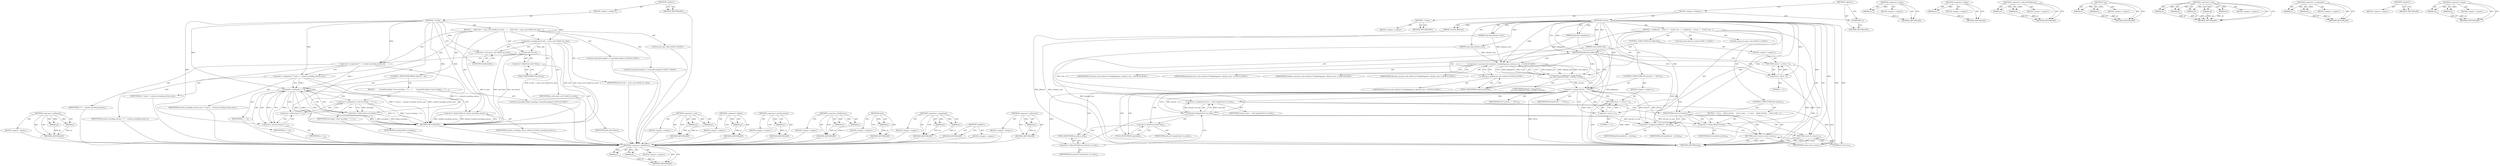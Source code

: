 digraph "&lt;operator&gt;.equals" {
vulnerable_83 [label=<(METHOD,&lt;operator&gt;.notEquals)>];
vulnerable_84 [label=<(PARAM,p1)>];
vulnerable_85 [label=<(PARAM,p2)>];
vulnerable_86 [label=<(BLOCK,&lt;empty&gt;,&lt;empty&gt;)>];
vulnerable_87 [label=<(METHOD_RETURN,ANY)>];
vulnerable_6 [label=<(METHOD,&lt;global&gt;)<SUB>1</SUB>>];
vulnerable_7 [label=<(BLOCK,&lt;empty&gt;,&lt;empty&gt;)<SUB>1</SUB>>];
vulnerable_8 [label=<(METHOD,~Track)<SUB>1</SUB>>];
vulnerable_9 [label=<(BLOCK,{
    Info&amp; info = const_cast&lt;Info&amp;&gt;(m_info);
 ...,{
    Info&amp; info = const_cast&lt;Info&amp;&gt;(m_info);
 ...)<SUB>2</SUB>>];
vulnerable_10 [label="<(LOCAL,Info info: Info)<SUB>3</SUB>>"];
vulnerable_11 [label=<(&lt;operator&gt;.assignment,&amp; info = const_cast&lt;Info&amp;&gt;(m_info))<SUB>3</SUB>>];
vulnerable_12 [label=<(IDENTIFIER,info,&amp; info = const_cast&lt;Info&amp;&gt;(m_info))<SUB>3</SUB>>];
vulnerable_13 [label=<(&lt;operator&gt;.cast,const_cast&lt;Info&amp;&gt;(m_info))<SUB>3</SUB>>];
vulnerable_14 [label=<(UNKNOWN,Info&amp;,Info&amp;)<SUB>3</SUB>>];
vulnerable_15 [label=<(IDENTIFIER,m_info,const_cast&lt;Info&amp;&gt;(m_info))<SUB>3</SUB>>];
vulnerable_16 [label=<(Clear,info.Clear())<SUB>4</SUB>>];
vulnerable_17 [label=<(&lt;operator&gt;.fieldAccess,info.Clear)<SUB>4</SUB>>];
vulnerable_18 [label=<(IDENTIFIER,info,info.Clear())<SUB>4</SUB>>];
vulnerable_19 [label=<(FIELD_IDENTIFIER,Clear,Clear)<SUB>4</SUB>>];
vulnerable_20 [label="<(LOCAL,ContentEncoding** i: ContentEncoding**)<SUB>6</SUB>>"];
vulnerable_21 [label=<(&lt;operator&gt;.assignment,** i = content_encoding_entries_)<SUB>6</SUB>>];
vulnerable_22 [label=<(IDENTIFIER,i,** i = content_encoding_entries_)<SUB>6</SUB>>];
vulnerable_23 [label=<(IDENTIFIER,content_encoding_entries_,** i = content_encoding_entries_)<SUB>6</SUB>>];
vulnerable_24 [label="<(LOCAL,ContentEncoding** j: ContentEncoding**)<SUB>7</SUB>>"];
vulnerable_25 [label=<(&lt;operator&gt;.assignment,** const j = content_encoding_entries_end_)<SUB>7</SUB>>];
vulnerable_26 [label=<(IDENTIFIER,j,** const j = content_encoding_entries_end_)<SUB>7</SUB>>];
vulnerable_27 [label=<(IDENTIFIER,content_encoding_entries_end_,** const j = content_encoding_entries_end_)<SUB>7</SUB>>];
vulnerable_28 [label=<(CONTROL_STRUCTURE,WHILE,while (i != j))<SUB>9</SUB>>];
vulnerable_29 [label=<(&lt;operator&gt;.notEquals,i != j)<SUB>9</SUB>>];
vulnerable_30 [label=<(IDENTIFIER,i,i != j)<SUB>9</SUB>>];
vulnerable_31 [label=<(IDENTIFIER,j,i != j)<SUB>9</SUB>>];
vulnerable_32 [label=<(BLOCK,{
        ContentEncoding* const encoding = *i+...,{
        ContentEncoding* const encoding = *i+...)<SUB>9</SUB>>];
vulnerable_33 [label="<(LOCAL,ContentEncoding* encoding: ContentEncoding*)<SUB>10</SUB>>"];
vulnerable_34 [label=<(&lt;operator&gt;.assignment,* const encoding = *i++)<SUB>10</SUB>>];
vulnerable_35 [label=<(IDENTIFIER,encoding,* const encoding = *i++)<SUB>10</SUB>>];
vulnerable_36 [label=<(&lt;operator&gt;.indirection,*i++)<SUB>10</SUB>>];
vulnerable_37 [label=<(&lt;operator&gt;.postIncrement,i++)<SUB>10</SUB>>];
vulnerable_38 [label=<(IDENTIFIER,i,i++)<SUB>10</SUB>>];
vulnerable_39 [label=<(&lt;operator&gt;.delete,delete encoding)<SUB>11</SUB>>];
vulnerable_40 [label=<(IDENTIFIER,encoding,delete encoding)<SUB>11</SUB>>];
vulnerable_41 [label=<(&lt;operator&gt;.delete,delete [] content_encoding_entries_)<SUB>14</SUB>>];
vulnerable_42 [label=<(IDENTIFIER,content_encoding_entries_,delete [] content_encoding_entries_)<SUB>14</SUB>>];
vulnerable_43 [label=<(METHOD_RETURN,ANY)<SUB>1</SUB>>];
vulnerable_45 [label=<(METHOD_RETURN,ANY)<SUB>1</SUB>>];
vulnerable_69 [label=<(METHOD,&lt;operator&gt;.cast)>];
vulnerable_70 [label=<(PARAM,p1)>];
vulnerable_71 [label=<(PARAM,p2)>];
vulnerable_72 [label=<(BLOCK,&lt;empty&gt;,&lt;empty&gt;)>];
vulnerable_73 [label=<(METHOD_RETURN,ANY)>];
vulnerable_96 [label=<(METHOD,&lt;operator&gt;.delete)>];
vulnerable_97 [label=<(PARAM,p1)>];
vulnerable_98 [label=<(BLOCK,&lt;empty&gt;,&lt;empty&gt;)>];
vulnerable_99 [label=<(METHOD_RETURN,ANY)>];
vulnerable_92 [label=<(METHOD,&lt;operator&gt;.postIncrement)>];
vulnerable_93 [label=<(PARAM,p1)>];
vulnerable_94 [label=<(BLOCK,&lt;empty&gt;,&lt;empty&gt;)>];
vulnerable_95 [label=<(METHOD_RETURN,ANY)>];
vulnerable_78 [label=<(METHOD,&lt;operator&gt;.fieldAccess)>];
vulnerable_79 [label=<(PARAM,p1)>];
vulnerable_80 [label=<(PARAM,p2)>];
vulnerable_81 [label=<(BLOCK,&lt;empty&gt;,&lt;empty&gt;)>];
vulnerable_82 [label=<(METHOD_RETURN,ANY)>];
vulnerable_74 [label=<(METHOD,Clear)>];
vulnerable_75 [label=<(PARAM,p1)>];
vulnerable_76 [label=<(BLOCK,&lt;empty&gt;,&lt;empty&gt;)>];
vulnerable_77 [label=<(METHOD_RETURN,ANY)>];
vulnerable_64 [label=<(METHOD,&lt;operator&gt;.assignment)>];
vulnerable_65 [label=<(PARAM,p1)>];
vulnerable_66 [label=<(PARAM,p2)>];
vulnerable_67 [label=<(BLOCK,&lt;empty&gt;,&lt;empty&gt;)>];
vulnerable_68 [label=<(METHOD_RETURN,ANY)>];
vulnerable_58 [label=<(METHOD,&lt;global&gt;)<SUB>1</SUB>>];
vulnerable_59 [label=<(BLOCK,&lt;empty&gt;,&lt;empty&gt;)>];
vulnerable_60 [label=<(METHOD_RETURN,ANY)>];
vulnerable_88 [label=<(METHOD,&lt;operator&gt;.indirection)>];
vulnerable_89 [label=<(PARAM,p1)>];
vulnerable_90 [label=<(BLOCK,&lt;empty&gt;,&lt;empty&gt;)>];
vulnerable_91 [label=<(METHOD_RETURN,ANY)>];
fixed_113 [label=<(METHOD,&lt;operator&gt;.fieldAccess)>];
fixed_114 [label=<(PARAM,p1)>];
fixed_115 [label=<(PARAM,p2)>];
fixed_116 [label=<(BLOCK,&lt;empty&gt;,&lt;empty&gt;)>];
fixed_117 [label=<(METHOD_RETURN,ANY)>];
fixed_6 [label=<(METHOD,&lt;global&gt;)<SUB>1</SUB>>];
fixed_7 [label=<(BLOCK,&lt;empty&gt;,&lt;empty&gt;)<SUB>1</SUB>>];
fixed_8 [label=<(METHOD,~Track)<SUB>1</SUB>>];
fixed_9 [label=<(BLOCK,&lt;empty&gt;,&lt;empty&gt;)>];
fixed_10 [label=<(METHOD_RETURN,ANY)<SUB>1</SUB>>];
fixed_12 [label=<(UNKNOWN,),))<SUB>1</SUB>>];
fixed_13 [label=<(METHOD,Create)<SUB>2</SUB>>];
fixed_14 [label=<(PARAM,Segment* pSegment)<SUB>2</SUB>>];
fixed_15 [label=<(PARAM,const Info&amp; info)<SUB>2</SUB>>];
fixed_16 [label=<(PARAM,long long element_start)<SUB>2</SUB>>];
fixed_17 [label=<(PARAM,long long element_size)<SUB>3</SUB>>];
fixed_18 [label=<(PARAM,Track*&amp; pResult)<SUB>3</SUB>>];
fixed_19 [label=<(BLOCK,{
  if (pResult)
    return -1;
 
  Track* cons...,{
  if (pResult)
    return -1;
 
  Track* cons...)<SUB>3</SUB>>];
fixed_20 [label=<(CONTROL_STRUCTURE,IF,if (pResult))<SUB>4</SUB>>];
fixed_21 [label=<(IDENTIFIER,pResult,if (pResult))<SUB>4</SUB>>];
fixed_22 [label=<(BLOCK,&lt;empty&gt;,&lt;empty&gt;)<SUB>5</SUB>>];
fixed_23 [label=<(RETURN,return -1;,return -1;)<SUB>5</SUB>>];
fixed_24 [label=<(&lt;operator&gt;.minus,-1)<SUB>5</SUB>>];
fixed_25 [label=<(LITERAL,1,-1)<SUB>5</SUB>>];
fixed_26 [label="<(LOCAL,Track* pTrack: Track*)<SUB>7</SUB>>"];
fixed_27 [label="<(&lt;operator&gt;.assignment,* const pTrack =
      new (std::nothrow) Track...)<SUB>7</SUB>>"];
fixed_28 [label="<(IDENTIFIER,pTrack,* const pTrack =
      new (std::nothrow) Track...)<SUB>7</SUB>>"];
fixed_29 [label="<(&lt;operator&gt;.new,new (std::nothrow) Track(pSegment, element_star...)<SUB>8</SUB>>"];
fixed_30 [label="<(IDENTIFIER,Track,new (std::nothrow) Track(pSegment, element_star...)<SUB>8</SUB>>"];
fixed_31 [label="<(IDENTIFIER,pSegment,new (std::nothrow) Track(pSegment, element_star...)<SUB>8</SUB>>"];
fixed_32 [label="<(IDENTIFIER,element_start,new (std::nothrow) Track(pSegment, element_star...)<SUB>8</SUB>>"];
fixed_33 [label="<(IDENTIFIER,element_size,new (std::nothrow) Track(pSegment, element_star...)<SUB>8</SUB>>"];
fixed_34 [label="<(&lt;operator&gt;.fieldAccess,std::nothrow)<SUB>8</SUB>>"];
fixed_35 [label="<(IDENTIFIER,std,new (std::nothrow) Track(pSegment, element_star...)<SUB>8</SUB>>"];
fixed_36 [label=<(FIELD_IDENTIFIER,nothrow,nothrow)<SUB>8</SUB>>];
fixed_37 [label=<(CONTROL_STRUCTURE,IF,if (pTrack == NULL))<SUB>10</SUB>>];
fixed_38 [label=<(&lt;operator&gt;.equals,pTrack == NULL)<SUB>10</SUB>>];
fixed_39 [label=<(IDENTIFIER,pTrack,pTrack == NULL)<SUB>10</SUB>>];
fixed_40 [label=<(IDENTIFIER,NULL,pTrack == NULL)<SUB>10</SUB>>];
fixed_41 [label=<(BLOCK,&lt;empty&gt;,&lt;empty&gt;)<SUB>11</SUB>>];
fixed_42 [label=<(RETURN,return -1;,return -1;)<SUB>11</SUB>>];
fixed_43 [label=<(&lt;operator&gt;.minus,-1)<SUB>11</SUB>>];
fixed_44 [label=<(LITERAL,1,-1)<SUB>11</SUB>>];
fixed_45 [label="<(LOCAL,const int status: int)<SUB>13</SUB>>"];
fixed_46 [label=<(&lt;operator&gt;.assignment,status = info.Copy(pTrack-&gt;m_info))<SUB>13</SUB>>];
fixed_47 [label=<(IDENTIFIER,status,status = info.Copy(pTrack-&gt;m_info))<SUB>13</SUB>>];
fixed_48 [label=<(Copy,info.Copy(pTrack-&gt;m_info))<SUB>13</SUB>>];
fixed_49 [label=<(&lt;operator&gt;.fieldAccess,info.Copy)<SUB>13</SUB>>];
fixed_50 [label=<(IDENTIFIER,info,info.Copy(pTrack-&gt;m_info))<SUB>13</SUB>>];
fixed_51 [label=<(FIELD_IDENTIFIER,Copy,Copy)<SUB>13</SUB>>];
fixed_52 [label=<(&lt;operator&gt;.indirectFieldAccess,pTrack-&gt;m_info)<SUB>13</SUB>>];
fixed_53 [label=<(IDENTIFIER,pTrack,info.Copy(pTrack-&gt;m_info))<SUB>13</SUB>>];
fixed_54 [label=<(FIELD_IDENTIFIER,m_info,m_info)<SUB>13</SUB>>];
fixed_55 [label=<(CONTROL_STRUCTURE,IF,if (status))<SUB>15</SUB>>];
fixed_56 [label=<(IDENTIFIER,status,if (status))<SUB>15</SUB>>];
fixed_57 [label=<(BLOCK,{  // error
    delete pTrack;
    return statu...,{  // error
    delete pTrack;
    return statu...)<SUB>15</SUB>>];
fixed_58 [label=<(&lt;operator&gt;.delete,delete pTrack)<SUB>16</SUB>>];
fixed_59 [label=<(IDENTIFIER,pTrack,delete pTrack)<SUB>16</SUB>>];
fixed_60 [label=<(RETURN,return status;,return status;)<SUB>17</SUB>>];
fixed_61 [label=<(IDENTIFIER,status,return status;)<SUB>17</SUB>>];
fixed_62 [label=<(&lt;operator&gt;.assignment,pResult = pTrack)<SUB>20</SUB>>];
fixed_63 [label=<(IDENTIFIER,pResult,pResult = pTrack)<SUB>20</SUB>>];
fixed_64 [label=<(IDENTIFIER,pTrack,pResult = pTrack)<SUB>20</SUB>>];
fixed_65 [label=<(RETURN,return 0;,return 0;)<SUB>21</SUB>>];
fixed_66 [label=<(LITERAL,0,return 0;)<SUB>21</SUB>>];
fixed_67 [label=<(METHOD_RETURN,long)<SUB>2</SUB>>];
fixed_69 [label=<(METHOD_RETURN,ANY)<SUB>1</SUB>>];
fixed_96 [label=<(METHOD,&lt;operator&gt;.minus)>];
fixed_97 [label=<(PARAM,p1)>];
fixed_98 [label=<(BLOCK,&lt;empty&gt;,&lt;empty&gt;)>];
fixed_99 [label=<(METHOD_RETURN,ANY)>];
fixed_133 [label=<(METHOD,&lt;operator&gt;.delete)>];
fixed_134 [label=<(PARAM,p1)>];
fixed_135 [label=<(BLOCK,&lt;empty&gt;,&lt;empty&gt;)>];
fixed_136 [label=<(METHOD_RETURN,ANY)>];
fixed_128 [label=<(METHOD,&lt;operator&gt;.indirectFieldAccess)>];
fixed_129 [label=<(PARAM,p1)>];
fixed_130 [label=<(PARAM,p2)>];
fixed_131 [label=<(BLOCK,&lt;empty&gt;,&lt;empty&gt;)>];
fixed_132 [label=<(METHOD_RETURN,ANY)>];
fixed_123 [label=<(METHOD,Copy)>];
fixed_124 [label=<(PARAM,p1)>];
fixed_125 [label=<(PARAM,p2)>];
fixed_126 [label=<(BLOCK,&lt;empty&gt;,&lt;empty&gt;)>];
fixed_127 [label=<(METHOD_RETURN,ANY)>];
fixed_105 [label=<(METHOD,&lt;operator&gt;.new)>];
fixed_106 [label=<(PARAM,p1)>];
fixed_107 [label=<(PARAM,p2)>];
fixed_108 [label=<(PARAM,p3)>];
fixed_109 [label=<(PARAM,p4)>];
fixed_110 [label=<(PARAM,p5)>];
fixed_111 [label=<(BLOCK,&lt;empty&gt;,&lt;empty&gt;)>];
fixed_112 [label=<(METHOD_RETURN,ANY)>];
fixed_100 [label=<(METHOD,&lt;operator&gt;.assignment)>];
fixed_101 [label=<(PARAM,p1)>];
fixed_102 [label=<(PARAM,p2)>];
fixed_103 [label=<(BLOCK,&lt;empty&gt;,&lt;empty&gt;)>];
fixed_104 [label=<(METHOD_RETURN,ANY)>];
fixed_90 [label=<(METHOD,&lt;global&gt;)<SUB>1</SUB>>];
fixed_91 [label=<(BLOCK,&lt;empty&gt;,&lt;empty&gt;)>];
fixed_92 [label=<(METHOD_RETURN,ANY)>];
fixed_118 [label=<(METHOD,&lt;operator&gt;.equals)>];
fixed_119 [label=<(PARAM,p1)>];
fixed_120 [label=<(PARAM,p2)>];
fixed_121 [label=<(BLOCK,&lt;empty&gt;,&lt;empty&gt;)>];
fixed_122 [label=<(METHOD_RETURN,ANY)>];
vulnerable_83 -> vulnerable_84  [key=0, label="AST: "];
vulnerable_83 -> vulnerable_84  [key=1, label="DDG: "];
vulnerable_83 -> vulnerable_86  [key=0, label="AST: "];
vulnerable_83 -> vulnerable_85  [key=0, label="AST: "];
vulnerable_83 -> vulnerable_85  [key=1, label="DDG: "];
vulnerable_83 -> vulnerable_87  [key=0, label="AST: "];
vulnerable_83 -> vulnerable_87  [key=1, label="CFG: "];
vulnerable_84 -> vulnerable_87  [key=0, label="DDG: p1"];
vulnerable_85 -> vulnerable_87  [key=0, label="DDG: p2"];
vulnerable_86 -> fixed_113  [key=0];
vulnerable_87 -> fixed_113  [key=0];
vulnerable_6 -> vulnerable_7  [key=0, label="AST: "];
vulnerable_6 -> vulnerable_45  [key=0, label="AST: "];
vulnerable_6 -> vulnerable_45  [key=1, label="CFG: "];
vulnerable_7 -> vulnerable_8  [key=0, label="AST: "];
vulnerable_8 -> vulnerable_9  [key=0, label="AST: "];
vulnerable_8 -> vulnerable_43  [key=0, label="AST: "];
vulnerable_8 -> vulnerable_14  [key=0, label="CFG: "];
vulnerable_8 -> vulnerable_11  [key=0, label="DDG: "];
vulnerable_8 -> vulnerable_21  [key=0, label="DDG: "];
vulnerable_8 -> vulnerable_25  [key=0, label="DDG: "];
vulnerable_8 -> vulnerable_41  [key=0, label="DDG: "];
vulnerable_8 -> vulnerable_13  [key=0, label="DDG: "];
vulnerable_8 -> vulnerable_29  [key=0, label="DDG: "];
vulnerable_8 -> vulnerable_39  [key=0, label="DDG: "];
vulnerable_8 -> vulnerable_37  [key=0, label="DDG: "];
vulnerable_9 -> vulnerable_10  [key=0, label="AST: "];
vulnerable_9 -> vulnerable_11  [key=0, label="AST: "];
vulnerable_9 -> vulnerable_16  [key=0, label="AST: "];
vulnerable_9 -> vulnerable_20  [key=0, label="AST: "];
vulnerable_9 -> vulnerable_21  [key=0, label="AST: "];
vulnerable_9 -> vulnerable_24  [key=0, label="AST: "];
vulnerable_9 -> vulnerable_25  [key=0, label="AST: "];
vulnerable_9 -> vulnerable_28  [key=0, label="AST: "];
vulnerable_9 -> vulnerable_41  [key=0, label="AST: "];
vulnerable_10 -> fixed_113  [key=0];
vulnerable_11 -> vulnerable_12  [key=0, label="AST: "];
vulnerable_11 -> vulnerable_13  [key=0, label="AST: "];
vulnerable_11 -> vulnerable_19  [key=0, label="CFG: "];
vulnerable_11 -> vulnerable_43  [key=0, label="DDG: info"];
vulnerable_11 -> vulnerable_43  [key=1, label="DDG: const_cast&lt;Info&amp;&gt;(m_info)"];
vulnerable_11 -> vulnerable_43  [key=2, label="DDG: &amp; info = const_cast&lt;Info&amp;&gt;(m_info)"];
vulnerable_11 -> vulnerable_16  [key=0, label="DDG: info"];
vulnerable_12 -> fixed_113  [key=0];
vulnerable_13 -> vulnerable_14  [key=0, label="AST: "];
vulnerable_13 -> vulnerable_15  [key=0, label="AST: "];
vulnerable_13 -> vulnerable_11  [key=0, label="CFG: "];
vulnerable_13 -> vulnerable_43  [key=0, label="DDG: m_info"];
vulnerable_14 -> vulnerable_13  [key=0, label="CFG: "];
vulnerable_15 -> fixed_113  [key=0];
vulnerable_16 -> vulnerable_17  [key=0, label="AST: "];
vulnerable_16 -> vulnerable_21  [key=0, label="CFG: "];
vulnerable_16 -> vulnerable_43  [key=0, label="DDG: info.Clear"];
vulnerable_16 -> vulnerable_43  [key=1, label="DDG: info.Clear()"];
vulnerable_17 -> vulnerable_18  [key=0, label="AST: "];
vulnerable_17 -> vulnerable_19  [key=0, label="AST: "];
vulnerable_17 -> vulnerable_16  [key=0, label="CFG: "];
vulnerable_18 -> fixed_113  [key=0];
vulnerable_19 -> vulnerable_17  [key=0, label="CFG: "];
vulnerable_20 -> fixed_113  [key=0];
vulnerable_21 -> vulnerable_22  [key=0, label="AST: "];
vulnerable_21 -> vulnerable_23  [key=0, label="AST: "];
vulnerable_21 -> vulnerable_25  [key=0, label="CFG: "];
vulnerable_21 -> vulnerable_43  [key=0, label="DDG: ** i = content_encoding_entries_"];
vulnerable_21 -> vulnerable_29  [key=0, label="DDG: i"];
vulnerable_22 -> fixed_113  [key=0];
vulnerable_23 -> fixed_113  [key=0];
vulnerable_24 -> fixed_113  [key=0];
vulnerable_25 -> vulnerable_26  [key=0, label="AST: "];
vulnerable_25 -> vulnerable_27  [key=0, label="AST: "];
vulnerable_25 -> vulnerable_29  [key=0, label="CFG: "];
vulnerable_25 -> vulnerable_29  [key=1, label="DDG: j"];
vulnerable_25 -> vulnerable_43  [key=0, label="DDG: ** const j = content_encoding_entries_end_"];
vulnerable_25 -> vulnerable_43  [key=1, label="DDG: content_encoding_entries_end_"];
vulnerable_26 -> fixed_113  [key=0];
vulnerable_27 -> fixed_113  [key=0];
vulnerable_28 -> vulnerable_29  [key=0, label="AST: "];
vulnerable_28 -> vulnerable_32  [key=0, label="AST: "];
vulnerable_29 -> vulnerable_30  [key=0, label="AST: "];
vulnerable_29 -> vulnerable_31  [key=0, label="AST: "];
vulnerable_29 -> vulnerable_37  [key=0, label="CFG: "];
vulnerable_29 -> vulnerable_37  [key=1, label="DDG: i"];
vulnerable_29 -> vulnerable_37  [key=2, label="CDG: "];
vulnerable_29 -> vulnerable_41  [key=0, label="CFG: "];
vulnerable_29 -> vulnerable_43  [key=0, label="DDG: i"];
vulnerable_29 -> vulnerable_43  [key=1, label="DDG: j"];
vulnerable_29 -> vulnerable_43  [key=2, label="DDG: i != j"];
vulnerable_29 -> vulnerable_29  [key=0, label="CDG: "];
vulnerable_29 -> vulnerable_34  [key=0, label="CDG: "];
vulnerable_29 -> vulnerable_36  [key=0, label="CDG: "];
vulnerable_29 -> vulnerable_39  [key=0, label="CDG: "];
vulnerable_30 -> fixed_113  [key=0];
vulnerable_31 -> fixed_113  [key=0];
vulnerable_32 -> vulnerable_33  [key=0, label="AST: "];
vulnerable_32 -> vulnerable_34  [key=0, label="AST: "];
vulnerable_32 -> vulnerable_39  [key=0, label="AST: "];
vulnerable_33 -> fixed_113  [key=0];
vulnerable_34 -> vulnerable_35  [key=0, label="AST: "];
vulnerable_34 -> vulnerable_36  [key=0, label="AST: "];
vulnerable_34 -> vulnerable_39  [key=0, label="CFG: "];
vulnerable_34 -> vulnerable_39  [key=1, label="DDG: encoding"];
vulnerable_34 -> vulnerable_43  [key=0, label="DDG: *i++"];
vulnerable_34 -> vulnerable_43  [key=1, label="DDG: * const encoding = *i++"];
vulnerable_35 -> fixed_113  [key=0];
vulnerable_36 -> vulnerable_37  [key=0, label="AST: "];
vulnerable_36 -> vulnerable_34  [key=0, label="CFG: "];
vulnerable_37 -> vulnerable_38  [key=0, label="AST: "];
vulnerable_37 -> vulnerable_36  [key=0, label="CFG: "];
vulnerable_37 -> vulnerable_29  [key=0, label="DDG: i"];
vulnerable_38 -> fixed_113  [key=0];
vulnerable_39 -> vulnerable_40  [key=0, label="AST: "];
vulnerable_39 -> vulnerable_29  [key=0, label="CFG: "];
vulnerable_39 -> vulnerable_43  [key=0, label="DDG: encoding"];
vulnerable_39 -> vulnerable_43  [key=1, label="DDG: delete encoding"];
vulnerable_40 -> fixed_113  [key=0];
vulnerable_41 -> vulnerable_42  [key=0, label="AST: "];
vulnerable_41 -> vulnerable_43  [key=0, label="CFG: "];
vulnerable_41 -> vulnerable_43  [key=1, label="DDG: content_encoding_entries_"];
vulnerable_41 -> vulnerable_43  [key=2, label="DDG: delete [] content_encoding_entries_"];
vulnerable_42 -> fixed_113  [key=0];
vulnerable_43 -> fixed_113  [key=0];
vulnerable_45 -> fixed_113  [key=0];
vulnerable_69 -> vulnerable_70  [key=0, label="AST: "];
vulnerable_69 -> vulnerable_70  [key=1, label="DDG: "];
vulnerable_69 -> vulnerable_72  [key=0, label="AST: "];
vulnerable_69 -> vulnerable_71  [key=0, label="AST: "];
vulnerable_69 -> vulnerable_71  [key=1, label="DDG: "];
vulnerable_69 -> vulnerable_73  [key=0, label="AST: "];
vulnerable_69 -> vulnerable_73  [key=1, label="CFG: "];
vulnerable_70 -> vulnerable_73  [key=0, label="DDG: p1"];
vulnerable_71 -> vulnerable_73  [key=0, label="DDG: p2"];
vulnerable_72 -> fixed_113  [key=0];
vulnerable_73 -> fixed_113  [key=0];
vulnerable_96 -> vulnerable_97  [key=0, label="AST: "];
vulnerable_96 -> vulnerable_97  [key=1, label="DDG: "];
vulnerable_96 -> vulnerable_98  [key=0, label="AST: "];
vulnerable_96 -> vulnerable_99  [key=0, label="AST: "];
vulnerable_96 -> vulnerable_99  [key=1, label="CFG: "];
vulnerable_97 -> vulnerable_99  [key=0, label="DDG: p1"];
vulnerable_98 -> fixed_113  [key=0];
vulnerable_99 -> fixed_113  [key=0];
vulnerable_92 -> vulnerable_93  [key=0, label="AST: "];
vulnerable_92 -> vulnerable_93  [key=1, label="DDG: "];
vulnerable_92 -> vulnerable_94  [key=0, label="AST: "];
vulnerable_92 -> vulnerable_95  [key=0, label="AST: "];
vulnerable_92 -> vulnerable_95  [key=1, label="CFG: "];
vulnerable_93 -> vulnerable_95  [key=0, label="DDG: p1"];
vulnerable_94 -> fixed_113  [key=0];
vulnerable_95 -> fixed_113  [key=0];
vulnerable_78 -> vulnerable_79  [key=0, label="AST: "];
vulnerable_78 -> vulnerable_79  [key=1, label="DDG: "];
vulnerable_78 -> vulnerable_81  [key=0, label="AST: "];
vulnerable_78 -> vulnerable_80  [key=0, label="AST: "];
vulnerable_78 -> vulnerable_80  [key=1, label="DDG: "];
vulnerable_78 -> vulnerable_82  [key=0, label="AST: "];
vulnerable_78 -> vulnerable_82  [key=1, label="CFG: "];
vulnerable_79 -> vulnerable_82  [key=0, label="DDG: p1"];
vulnerable_80 -> vulnerable_82  [key=0, label="DDG: p2"];
vulnerable_81 -> fixed_113  [key=0];
vulnerable_82 -> fixed_113  [key=0];
vulnerable_74 -> vulnerable_75  [key=0, label="AST: "];
vulnerable_74 -> vulnerable_75  [key=1, label="DDG: "];
vulnerable_74 -> vulnerable_76  [key=0, label="AST: "];
vulnerable_74 -> vulnerable_77  [key=0, label="AST: "];
vulnerable_74 -> vulnerable_77  [key=1, label="CFG: "];
vulnerable_75 -> vulnerable_77  [key=0, label="DDG: p1"];
vulnerable_76 -> fixed_113  [key=0];
vulnerable_77 -> fixed_113  [key=0];
vulnerable_64 -> vulnerable_65  [key=0, label="AST: "];
vulnerable_64 -> vulnerable_65  [key=1, label="DDG: "];
vulnerable_64 -> vulnerable_67  [key=0, label="AST: "];
vulnerable_64 -> vulnerable_66  [key=0, label="AST: "];
vulnerable_64 -> vulnerable_66  [key=1, label="DDG: "];
vulnerable_64 -> vulnerable_68  [key=0, label="AST: "];
vulnerable_64 -> vulnerable_68  [key=1, label="CFG: "];
vulnerable_65 -> vulnerable_68  [key=0, label="DDG: p1"];
vulnerable_66 -> vulnerable_68  [key=0, label="DDG: p2"];
vulnerable_67 -> fixed_113  [key=0];
vulnerable_68 -> fixed_113  [key=0];
vulnerable_58 -> vulnerable_59  [key=0, label="AST: "];
vulnerable_58 -> vulnerable_60  [key=0, label="AST: "];
vulnerable_58 -> vulnerable_60  [key=1, label="CFG: "];
vulnerable_59 -> fixed_113  [key=0];
vulnerable_60 -> fixed_113  [key=0];
vulnerable_88 -> vulnerable_89  [key=0, label="AST: "];
vulnerable_88 -> vulnerable_89  [key=1, label="DDG: "];
vulnerable_88 -> vulnerable_90  [key=0, label="AST: "];
vulnerable_88 -> vulnerable_91  [key=0, label="AST: "];
vulnerable_88 -> vulnerable_91  [key=1, label="CFG: "];
vulnerable_89 -> vulnerable_91  [key=0, label="DDG: p1"];
vulnerable_90 -> fixed_113  [key=0];
vulnerable_91 -> fixed_113  [key=0];
fixed_113 -> fixed_114  [key=0, label="AST: "];
fixed_113 -> fixed_114  [key=1, label="DDG: "];
fixed_113 -> fixed_116  [key=0, label="AST: "];
fixed_113 -> fixed_115  [key=0, label="AST: "];
fixed_113 -> fixed_115  [key=1, label="DDG: "];
fixed_113 -> fixed_117  [key=0, label="AST: "];
fixed_113 -> fixed_117  [key=1, label="CFG: "];
fixed_114 -> fixed_117  [key=0, label="DDG: p1"];
fixed_115 -> fixed_117  [key=0, label="DDG: p2"];
fixed_6 -> fixed_7  [key=0, label="AST: "];
fixed_6 -> fixed_69  [key=0, label="AST: "];
fixed_6 -> fixed_12  [key=0, label="CFG: "];
fixed_7 -> fixed_8  [key=0, label="AST: "];
fixed_7 -> fixed_12  [key=0, label="AST: "];
fixed_7 -> fixed_13  [key=0, label="AST: "];
fixed_8 -> fixed_9  [key=0, label="AST: "];
fixed_8 -> fixed_10  [key=0, label="AST: "];
fixed_8 -> fixed_10  [key=1, label="CFG: "];
fixed_12 -> fixed_69  [key=0, label="CFG: "];
fixed_13 -> fixed_14  [key=0, label="AST: "];
fixed_13 -> fixed_14  [key=1, label="DDG: "];
fixed_13 -> fixed_15  [key=0, label="AST: "];
fixed_13 -> fixed_15  [key=1, label="DDG: "];
fixed_13 -> fixed_16  [key=0, label="AST: "];
fixed_13 -> fixed_16  [key=1, label="DDG: "];
fixed_13 -> fixed_17  [key=0, label="AST: "];
fixed_13 -> fixed_17  [key=1, label="DDG: "];
fixed_13 -> fixed_18  [key=0, label="AST: "];
fixed_13 -> fixed_18  [key=1, label="DDG: "];
fixed_13 -> fixed_19  [key=0, label="AST: "];
fixed_13 -> fixed_67  [key=0, label="AST: "];
fixed_13 -> fixed_21  [key=0, label="CFG: "];
fixed_13 -> fixed_21  [key=1, label="DDG: "];
fixed_13 -> fixed_62  [key=0, label="DDG: "];
fixed_13 -> fixed_65  [key=0, label="DDG: "];
fixed_13 -> fixed_56  [key=0, label="DDG: "];
fixed_13 -> fixed_66  [key=0, label="DDG: "];
fixed_13 -> fixed_29  [key=0, label="DDG: "];
fixed_13 -> fixed_38  [key=0, label="DDG: "];
fixed_13 -> fixed_58  [key=0, label="DDG: "];
fixed_13 -> fixed_61  [key=0, label="DDG: "];
fixed_13 -> fixed_24  [key=0, label="DDG: "];
fixed_13 -> fixed_43  [key=0, label="DDG: "];
fixed_14 -> fixed_67  [key=0, label="DDG: pSegment"];
fixed_14 -> fixed_29  [key=0, label="DDG: pSegment"];
fixed_15 -> fixed_67  [key=0, label="DDG: info"];
fixed_15 -> fixed_48  [key=0, label="DDG: info"];
fixed_16 -> fixed_67  [key=0, label="DDG: element_start"];
fixed_16 -> fixed_29  [key=0, label="DDG: element_start"];
fixed_17 -> fixed_67  [key=0, label="DDG: element_size"];
fixed_17 -> fixed_29  [key=0, label="DDG: element_size"];
fixed_18 -> fixed_67  [key=0, label="DDG: pResult"];
fixed_19 -> fixed_20  [key=0, label="AST: "];
fixed_19 -> fixed_26  [key=0, label="AST: "];
fixed_19 -> fixed_27  [key=0, label="AST: "];
fixed_19 -> fixed_37  [key=0, label="AST: "];
fixed_19 -> fixed_45  [key=0, label="AST: "];
fixed_19 -> fixed_46  [key=0, label="AST: "];
fixed_19 -> fixed_55  [key=0, label="AST: "];
fixed_19 -> fixed_62  [key=0, label="AST: "];
fixed_19 -> fixed_65  [key=0, label="AST: "];
fixed_20 -> fixed_21  [key=0, label="AST: "];
fixed_20 -> fixed_22  [key=0, label="AST: "];
fixed_21 -> fixed_24  [key=0, label="CFG: "];
fixed_21 -> fixed_24  [key=1, label="CDG: "];
fixed_21 -> fixed_36  [key=0, label="CFG: "];
fixed_21 -> fixed_36  [key=1, label="CDG: "];
fixed_21 -> fixed_34  [key=0, label="CDG: "];
fixed_21 -> fixed_23  [key=0, label="CDG: "];
fixed_21 -> fixed_38  [key=0, label="CDG: "];
fixed_21 -> fixed_27  [key=0, label="CDG: "];
fixed_21 -> fixed_29  [key=0, label="CDG: "];
fixed_22 -> fixed_23  [key=0, label="AST: "];
fixed_23 -> fixed_24  [key=0, label="AST: "];
fixed_23 -> fixed_67  [key=0, label="CFG: "];
fixed_23 -> fixed_67  [key=1, label="DDG: &lt;RET&gt;"];
fixed_24 -> fixed_25  [key=0, label="AST: "];
fixed_24 -> fixed_23  [key=0, label="CFG: "];
fixed_24 -> fixed_23  [key=1, label="DDG: -1"];
fixed_24 -> fixed_67  [key=0, label="DDG: -1"];
fixed_27 -> fixed_28  [key=0, label="AST: "];
fixed_27 -> fixed_29  [key=0, label="AST: "];
fixed_27 -> fixed_38  [key=0, label="CFG: "];
fixed_27 -> fixed_38  [key=1, label="DDG: pTrack"];
fixed_29 -> fixed_30  [key=0, label="AST: "];
fixed_29 -> fixed_31  [key=0, label="AST: "];
fixed_29 -> fixed_32  [key=0, label="AST: "];
fixed_29 -> fixed_33  [key=0, label="AST: "];
fixed_29 -> fixed_34  [key=0, label="AST: "];
fixed_29 -> fixed_27  [key=0, label="CFG: "];
fixed_29 -> fixed_27  [key=1, label="DDG: element_size"];
fixed_29 -> fixed_27  [key=2, label="DDG: element_start"];
fixed_29 -> fixed_27  [key=3, label="DDG: std::nothrow"];
fixed_29 -> fixed_27  [key=4, label="DDG: pSegment"];
fixed_29 -> fixed_27  [key=5, label="DDG: Track"];
fixed_29 -> fixed_67  [key=0, label="DDG: Track"];
fixed_34 -> fixed_35  [key=0, label="AST: "];
fixed_34 -> fixed_36  [key=0, label="AST: "];
fixed_34 -> fixed_29  [key=0, label="CFG: "];
fixed_36 -> fixed_34  [key=0, label="CFG: "];
fixed_37 -> fixed_38  [key=0, label="AST: "];
fixed_37 -> fixed_41  [key=0, label="AST: "];
fixed_38 -> fixed_39  [key=0, label="AST: "];
fixed_38 -> fixed_40  [key=0, label="AST: "];
fixed_38 -> fixed_43  [key=0, label="CFG: "];
fixed_38 -> fixed_43  [key=1, label="CDG: "];
fixed_38 -> fixed_51  [key=0, label="CFG: "];
fixed_38 -> fixed_51  [key=1, label="CDG: "];
fixed_38 -> fixed_67  [key=0, label="DDG: NULL"];
fixed_38 -> fixed_62  [key=0, label="DDG: pTrack"];
fixed_38 -> fixed_48  [key=0, label="DDG: pTrack"];
fixed_38 -> fixed_48  [key=1, label="CDG: "];
fixed_38 -> fixed_58  [key=0, label="DDG: pTrack"];
fixed_38 -> fixed_49  [key=0, label="CDG: "];
fixed_38 -> fixed_42  [key=0, label="CDG: "];
fixed_38 -> fixed_52  [key=0, label="CDG: "];
fixed_38 -> fixed_46  [key=0, label="CDG: "];
fixed_38 -> fixed_56  [key=0, label="CDG: "];
fixed_38 -> fixed_54  [key=0, label="CDG: "];
fixed_41 -> fixed_42  [key=0, label="AST: "];
fixed_42 -> fixed_43  [key=0, label="AST: "];
fixed_42 -> fixed_67  [key=0, label="CFG: "];
fixed_42 -> fixed_67  [key=1, label="DDG: &lt;RET&gt;"];
fixed_43 -> fixed_44  [key=0, label="AST: "];
fixed_43 -> fixed_42  [key=0, label="CFG: "];
fixed_43 -> fixed_42  [key=1, label="DDG: -1"];
fixed_46 -> fixed_47  [key=0, label="AST: "];
fixed_46 -> fixed_48  [key=0, label="AST: "];
fixed_46 -> fixed_56  [key=0, label="CFG: "];
fixed_46 -> fixed_61  [key=0, label="DDG: status"];
fixed_48 -> fixed_49  [key=0, label="AST: "];
fixed_48 -> fixed_52  [key=0, label="AST: "];
fixed_48 -> fixed_46  [key=0, label="CFG: "];
fixed_48 -> fixed_46  [key=1, label="DDG: info.Copy"];
fixed_48 -> fixed_46  [key=2, label="DDG: pTrack-&gt;m_info"];
fixed_48 -> fixed_62  [key=0, label="DDG: pTrack-&gt;m_info"];
fixed_48 -> fixed_58  [key=0, label="DDG: pTrack-&gt;m_info"];
fixed_49 -> fixed_50  [key=0, label="AST: "];
fixed_49 -> fixed_51  [key=0, label="AST: "];
fixed_49 -> fixed_54  [key=0, label="CFG: "];
fixed_51 -> fixed_49  [key=0, label="CFG: "];
fixed_52 -> fixed_53  [key=0, label="AST: "];
fixed_52 -> fixed_54  [key=0, label="AST: "];
fixed_52 -> fixed_48  [key=0, label="CFG: "];
fixed_54 -> fixed_52  [key=0, label="CFG: "];
fixed_55 -> fixed_56  [key=0, label="AST: "];
fixed_55 -> fixed_57  [key=0, label="AST: "];
fixed_56 -> fixed_58  [key=0, label="CFG: "];
fixed_56 -> fixed_58  [key=1, label="CDG: "];
fixed_56 -> fixed_62  [key=0, label="CFG: "];
fixed_56 -> fixed_62  [key=1, label="CDG: "];
fixed_56 -> fixed_60  [key=0, label="CDG: "];
fixed_56 -> fixed_65  [key=0, label="CDG: "];
fixed_57 -> fixed_58  [key=0, label="AST: "];
fixed_57 -> fixed_60  [key=0, label="AST: "];
fixed_58 -> fixed_59  [key=0, label="AST: "];
fixed_58 -> fixed_60  [key=0, label="CFG: "];
fixed_60 -> fixed_61  [key=0, label="AST: "];
fixed_60 -> fixed_67  [key=0, label="CFG: "];
fixed_60 -> fixed_67  [key=1, label="DDG: &lt;RET&gt;"];
fixed_61 -> fixed_60  [key=0, label="DDG: status"];
fixed_62 -> fixed_63  [key=0, label="AST: "];
fixed_62 -> fixed_64  [key=0, label="AST: "];
fixed_62 -> fixed_65  [key=0, label="CFG: "];
fixed_65 -> fixed_66  [key=0, label="AST: "];
fixed_65 -> fixed_67  [key=0, label="CFG: "];
fixed_65 -> fixed_67  [key=1, label="DDG: &lt;RET&gt;"];
fixed_66 -> fixed_65  [key=0, label="DDG: 0"];
fixed_96 -> fixed_97  [key=0, label="AST: "];
fixed_96 -> fixed_97  [key=1, label="DDG: "];
fixed_96 -> fixed_98  [key=0, label="AST: "];
fixed_96 -> fixed_99  [key=0, label="AST: "];
fixed_96 -> fixed_99  [key=1, label="CFG: "];
fixed_97 -> fixed_99  [key=0, label="DDG: p1"];
fixed_133 -> fixed_134  [key=0, label="AST: "];
fixed_133 -> fixed_134  [key=1, label="DDG: "];
fixed_133 -> fixed_135  [key=0, label="AST: "];
fixed_133 -> fixed_136  [key=0, label="AST: "];
fixed_133 -> fixed_136  [key=1, label="CFG: "];
fixed_134 -> fixed_136  [key=0, label="DDG: p1"];
fixed_128 -> fixed_129  [key=0, label="AST: "];
fixed_128 -> fixed_129  [key=1, label="DDG: "];
fixed_128 -> fixed_131  [key=0, label="AST: "];
fixed_128 -> fixed_130  [key=0, label="AST: "];
fixed_128 -> fixed_130  [key=1, label="DDG: "];
fixed_128 -> fixed_132  [key=0, label="AST: "];
fixed_128 -> fixed_132  [key=1, label="CFG: "];
fixed_129 -> fixed_132  [key=0, label="DDG: p1"];
fixed_130 -> fixed_132  [key=0, label="DDG: p2"];
fixed_123 -> fixed_124  [key=0, label="AST: "];
fixed_123 -> fixed_124  [key=1, label="DDG: "];
fixed_123 -> fixed_126  [key=0, label="AST: "];
fixed_123 -> fixed_125  [key=0, label="AST: "];
fixed_123 -> fixed_125  [key=1, label="DDG: "];
fixed_123 -> fixed_127  [key=0, label="AST: "];
fixed_123 -> fixed_127  [key=1, label="CFG: "];
fixed_124 -> fixed_127  [key=0, label="DDG: p1"];
fixed_125 -> fixed_127  [key=0, label="DDG: p2"];
fixed_105 -> fixed_106  [key=0, label="AST: "];
fixed_105 -> fixed_106  [key=1, label="DDG: "];
fixed_105 -> fixed_111  [key=0, label="AST: "];
fixed_105 -> fixed_107  [key=0, label="AST: "];
fixed_105 -> fixed_107  [key=1, label="DDG: "];
fixed_105 -> fixed_112  [key=0, label="AST: "];
fixed_105 -> fixed_112  [key=1, label="CFG: "];
fixed_105 -> fixed_108  [key=0, label="AST: "];
fixed_105 -> fixed_108  [key=1, label="DDG: "];
fixed_105 -> fixed_109  [key=0, label="AST: "];
fixed_105 -> fixed_109  [key=1, label="DDG: "];
fixed_105 -> fixed_110  [key=0, label="AST: "];
fixed_105 -> fixed_110  [key=1, label="DDG: "];
fixed_106 -> fixed_112  [key=0, label="DDG: p1"];
fixed_107 -> fixed_112  [key=0, label="DDG: p2"];
fixed_108 -> fixed_112  [key=0, label="DDG: p3"];
fixed_109 -> fixed_112  [key=0, label="DDG: p4"];
fixed_110 -> fixed_112  [key=0, label="DDG: p5"];
fixed_100 -> fixed_101  [key=0, label="AST: "];
fixed_100 -> fixed_101  [key=1, label="DDG: "];
fixed_100 -> fixed_103  [key=0, label="AST: "];
fixed_100 -> fixed_102  [key=0, label="AST: "];
fixed_100 -> fixed_102  [key=1, label="DDG: "];
fixed_100 -> fixed_104  [key=0, label="AST: "];
fixed_100 -> fixed_104  [key=1, label="CFG: "];
fixed_101 -> fixed_104  [key=0, label="DDG: p1"];
fixed_102 -> fixed_104  [key=0, label="DDG: p2"];
fixed_90 -> fixed_91  [key=0, label="AST: "];
fixed_90 -> fixed_92  [key=0, label="AST: "];
fixed_90 -> fixed_92  [key=1, label="CFG: "];
fixed_118 -> fixed_119  [key=0, label="AST: "];
fixed_118 -> fixed_119  [key=1, label="DDG: "];
fixed_118 -> fixed_121  [key=0, label="AST: "];
fixed_118 -> fixed_120  [key=0, label="AST: "];
fixed_118 -> fixed_120  [key=1, label="DDG: "];
fixed_118 -> fixed_122  [key=0, label="AST: "];
fixed_118 -> fixed_122  [key=1, label="CFG: "];
fixed_119 -> fixed_122  [key=0, label="DDG: p1"];
fixed_120 -> fixed_122  [key=0, label="DDG: p2"];
}
